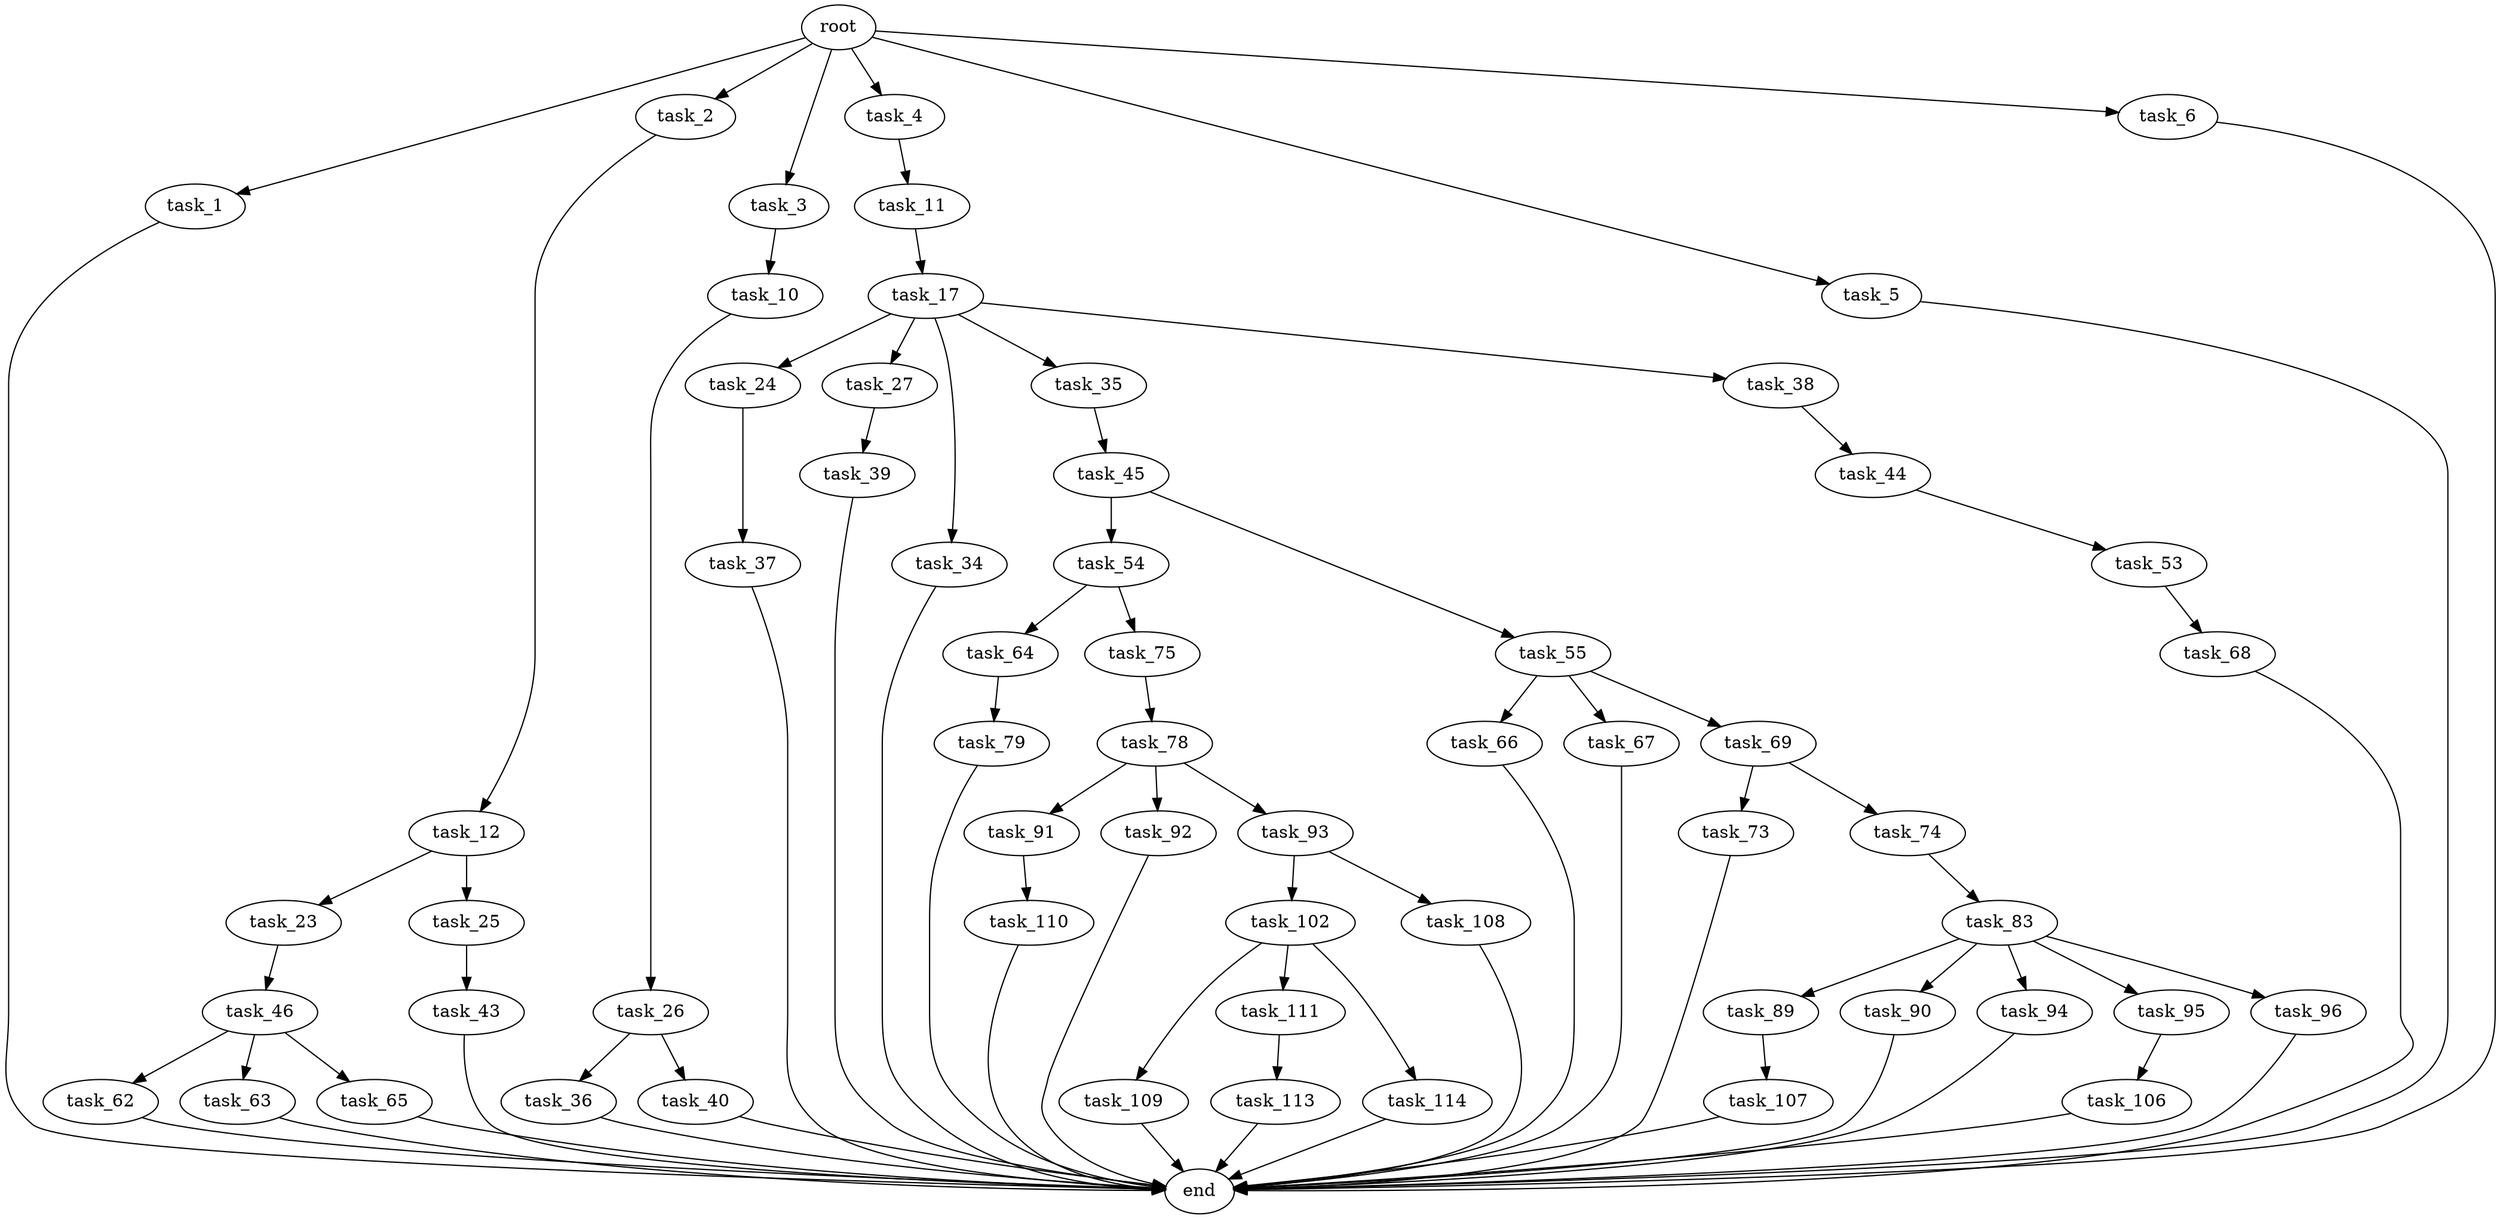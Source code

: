 digraph G {
  root [size="0.000000"];
  task_1 [size="782757789696.000000"];
  task_2 [size="180919968039.000000"];
  task_3 [size="88238852501.000000"];
  task_4 [size="2048644957.000000"];
  task_5 [size="752528401.000000"];
  task_6 [size="368293445632.000000"];
  task_10 [size="76399279057.000000"];
  task_11 [size="5368107978.000000"];
  task_12 [size="368293445632.000000"];
  task_17 [size="21875053785.000000"];
  task_23 [size="782757789696.000000"];
  task_24 [size="15177646460.000000"];
  task_25 [size="368293445632.000000"];
  task_26 [size="16976355458.000000"];
  task_27 [size="231928233984.000000"];
  task_34 [size="38414904184.000000"];
  task_35 [size="962935345611.000000"];
  task_36 [size="185129091639.000000"];
  task_37 [size="3418001767.000000"];
  task_38 [size="368293445632.000000"];
  task_39 [size="549755813888.000000"];
  task_40 [size="4668823914.000000"];
  task_43 [size="2613031150.000000"];
  task_44 [size="549755813888.000000"];
  task_45 [size="192648465020.000000"];
  task_46 [size="925655815.000000"];
  task_53 [size="15072111914.000000"];
  task_54 [size="368293445632.000000"];
  task_55 [size="87019881863.000000"];
  task_62 [size="1729536070.000000"];
  task_63 [size="4997885421.000000"];
  task_64 [size="19275849804.000000"];
  task_65 [size="1800081434.000000"];
  task_66 [size="26236902163.000000"];
  task_67 [size="231928233984.000000"];
  task_68 [size="28991029248.000000"];
  task_69 [size="523448532273.000000"];
  task_73 [size="1118673006799.000000"];
  task_74 [size="166667360001.000000"];
  task_75 [size="377604503362.000000"];
  task_78 [size="28991029248.000000"];
  task_79 [size="68719476736.000000"];
  task_83 [size="1261428077761.000000"];
  task_89 [size="9340985974.000000"];
  task_90 [size="141622935348.000000"];
  task_91 [size="76016765242.000000"];
  task_92 [size="6943132728.000000"];
  task_93 [size="1745896665.000000"];
  task_94 [size="32013474822.000000"];
  task_95 [size="134217728000.000000"];
  task_96 [size="36754943244.000000"];
  task_102 [size="45613635537.000000"];
  task_106 [size="68719476736.000000"];
  task_107 [size="136875447369.000000"];
  task_108 [size="368293445632.000000"];
  task_109 [size="7477903308.000000"];
  task_110 [size="41761776910.000000"];
  task_111 [size="458576350415.000000"];
  task_113 [size="26206615755.000000"];
  task_114 [size="126345868289.000000"];
  end [size="0.000000"];

  root -> task_1 [size="1.000000"];
  root -> task_2 [size="1.000000"];
  root -> task_3 [size="1.000000"];
  root -> task_4 [size="1.000000"];
  root -> task_5 [size="1.000000"];
  root -> task_6 [size="1.000000"];
  task_1 -> end [size="1.000000"];
  task_2 -> task_12 [size="301989888.000000"];
  task_3 -> task_10 [size="209715200.000000"];
  task_4 -> task_11 [size="75497472.000000"];
  task_5 -> end [size="1.000000"];
  task_6 -> end [size="1.000000"];
  task_10 -> task_26 [size="75497472.000000"];
  task_11 -> task_17 [size="209715200.000000"];
  task_12 -> task_23 [size="411041792.000000"];
  task_12 -> task_25 [size="411041792.000000"];
  task_17 -> task_24 [size="679477248.000000"];
  task_17 -> task_27 [size="679477248.000000"];
  task_17 -> task_34 [size="679477248.000000"];
  task_17 -> task_35 [size="679477248.000000"];
  task_17 -> task_38 [size="679477248.000000"];
  task_23 -> task_46 [size="679477248.000000"];
  task_24 -> task_37 [size="75497472.000000"];
  task_25 -> task_43 [size="411041792.000000"];
  task_26 -> task_36 [size="301989888.000000"];
  task_26 -> task_40 [size="301989888.000000"];
  task_27 -> task_39 [size="301989888.000000"];
  task_34 -> end [size="1.000000"];
  task_35 -> task_45 [size="838860800.000000"];
  task_36 -> end [size="1.000000"];
  task_37 -> end [size="1.000000"];
  task_38 -> task_44 [size="411041792.000000"];
  task_39 -> end [size="1.000000"];
  task_40 -> end [size="1.000000"];
  task_43 -> end [size="1.000000"];
  task_44 -> task_53 [size="536870912.000000"];
  task_45 -> task_54 [size="134217728.000000"];
  task_45 -> task_55 [size="134217728.000000"];
  task_46 -> task_62 [size="75497472.000000"];
  task_46 -> task_63 [size="75497472.000000"];
  task_46 -> task_65 [size="75497472.000000"];
  task_53 -> task_68 [size="75497472.000000"];
  task_54 -> task_64 [size="411041792.000000"];
  task_54 -> task_75 [size="411041792.000000"];
  task_55 -> task_66 [size="209715200.000000"];
  task_55 -> task_67 [size="209715200.000000"];
  task_55 -> task_69 [size="209715200.000000"];
  task_62 -> end [size="1.000000"];
  task_63 -> end [size="1.000000"];
  task_64 -> task_79 [size="411041792.000000"];
  task_65 -> end [size="1.000000"];
  task_66 -> end [size="1.000000"];
  task_67 -> end [size="1.000000"];
  task_68 -> end [size="1.000000"];
  task_69 -> task_73 [size="411041792.000000"];
  task_69 -> task_74 [size="411041792.000000"];
  task_73 -> end [size="1.000000"];
  task_74 -> task_83 [size="301989888.000000"];
  task_75 -> task_78 [size="301989888.000000"];
  task_78 -> task_91 [size="75497472.000000"];
  task_78 -> task_92 [size="75497472.000000"];
  task_78 -> task_93 [size="75497472.000000"];
  task_79 -> end [size="1.000000"];
  task_83 -> task_89 [size="838860800.000000"];
  task_83 -> task_90 [size="838860800.000000"];
  task_83 -> task_94 [size="838860800.000000"];
  task_83 -> task_95 [size="838860800.000000"];
  task_83 -> task_96 [size="838860800.000000"];
  task_89 -> task_107 [size="411041792.000000"];
  task_90 -> end [size="1.000000"];
  task_91 -> task_110 [size="301989888.000000"];
  task_92 -> end [size="1.000000"];
  task_93 -> task_102 [size="33554432.000000"];
  task_93 -> task_108 [size="33554432.000000"];
  task_94 -> end [size="1.000000"];
  task_95 -> task_106 [size="209715200.000000"];
  task_96 -> end [size="1.000000"];
  task_102 -> task_109 [size="33554432.000000"];
  task_102 -> task_111 [size="33554432.000000"];
  task_102 -> task_114 [size="33554432.000000"];
  task_106 -> end [size="1.000000"];
  task_107 -> end [size="1.000000"];
  task_108 -> end [size="1.000000"];
  task_109 -> end [size="1.000000"];
  task_110 -> end [size="1.000000"];
  task_111 -> task_113 [size="301989888.000000"];
  task_113 -> end [size="1.000000"];
  task_114 -> end [size="1.000000"];
}

